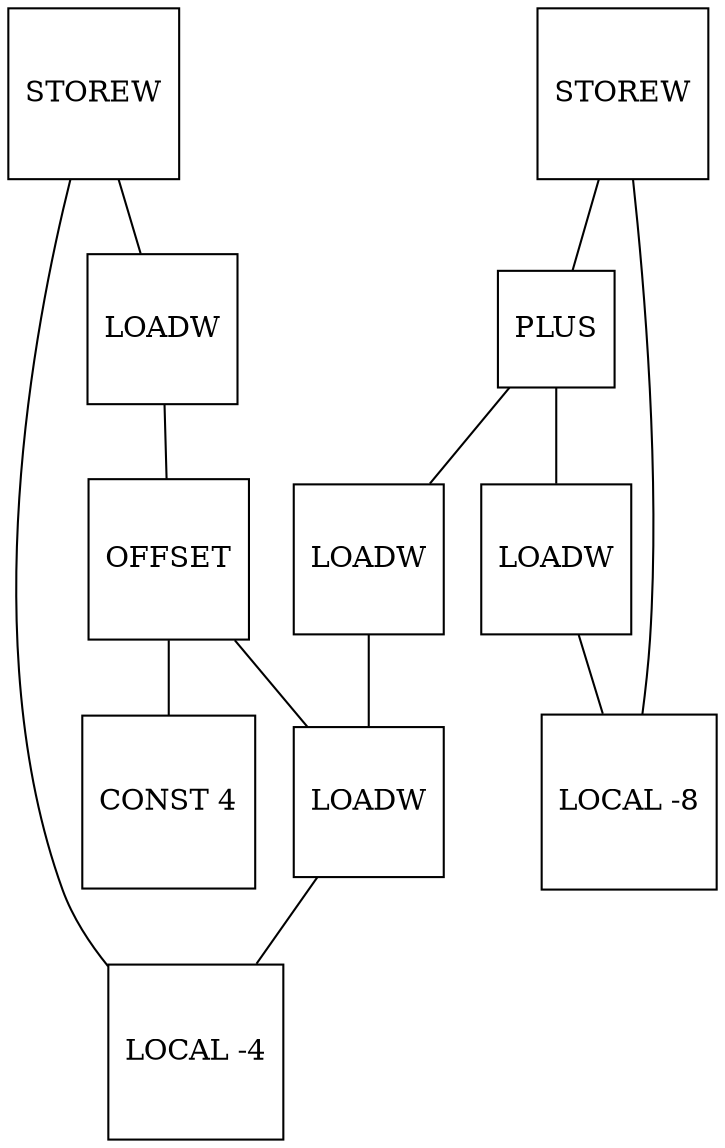 graph{
    newrank=true
    12 [shape=square, label="OFFSET"]
    2  [shape=square, label="LOADW"]
    4  [shape=square, label="LOADW"]
    5  [shape=square, label="LOADW"]

    11 [shape=square, label="CONST 4"]

    13 [shape=square, label="LOADW"]
    14 [shape=square, label="LOCAL -4"]
    15 [shape=square, label="STOREW"]
    8  [shape=square, label="STOREW"]
    6  [shape=square, label="PLUS"]
    7  [shape=square, label="LOCAL -8"]

    2 -- 7
    4 -- 14
    5 -- 4
    6 -- 5
    6 -- 2

    8 -- 6
    8 -- 7

    12 -- 4
    12 -- 11
    13 -- 12

    15 -- 13
    15 -- 14
}
